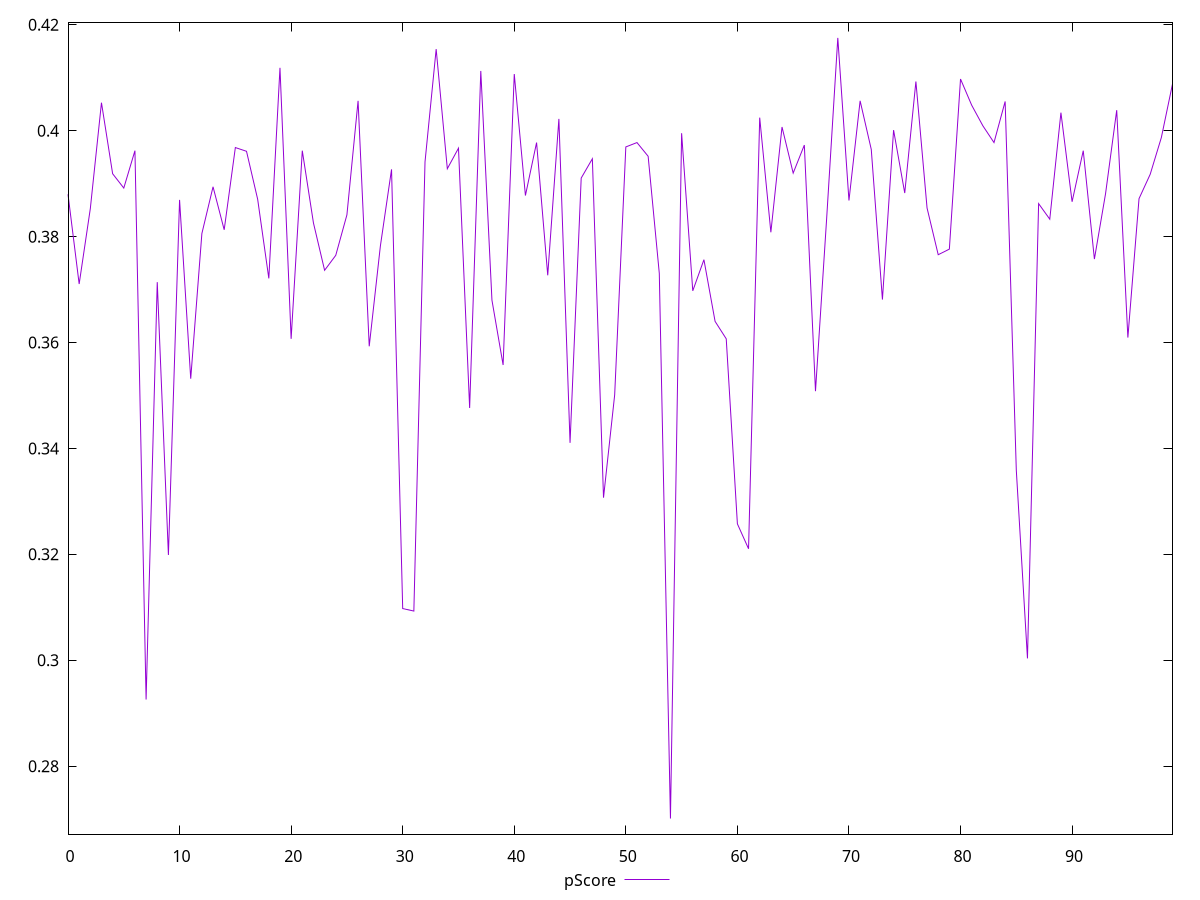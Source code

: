 reset

$pScore <<EOF
0 0.388
1 0.3710588235294118
2 0.3852941176470588
3 0.4052941176470588
4 0.39188235294117646
5 0.3891764705882353
6 0.3962352941176471
7 0.29258823529411765
8 0.37141176470588233
9 0.3198823529411765
10 0.38694117647058823
11 0.3531764705882353
12 0.38058823529411767
13 0.38941176470588235
14 0.38129411764705884
15 0.3968235294117647
16 0.3961176470588235
17 0.3870588235294118
18 0.37211764705882355
19 0.4118823529411765
20 0.3607058823529412
21 0.3962352941176471
22 0.3825882352941177
23 0.37364705882352944
24 0.3764705882352941
25 0.3841176470588235
26 0.4056470588235294
27 0.3592941176470588
28 0.37823529411764706
29 0.3927058823529412
30 0.30976470588235294
31 0.30929411764705883
32 0.3941176470588235
33 0.41541176470588237
34 0.3928235294117647
35 0.3967058823529412
36 0.3476470588235294
37 0.4112941176470588
38 0.368
39 0.3557647058823529
40 0.41070588235294114
41 0.38776470588235296
42 0.3977647058823529
43 0.37270588235294116
44 0.402235294117647
45 0.34105882352941175
46 0.3910588235294118
47 0.3947058823529412
48 0.3307058823529412
49 0.35011764705882353
50 0.39694117647058824
51 0.3977647058823529
52 0.3951764705882353
53 0.3730588235294118
54 0.2701176470588235
55 0.3995294117647059
56 0.36976470588235294
57 0.3756470588235294
58 0.364
59 0.3607058823529412
60 0.32576470588235296
61 0.32105882352941173
62 0.40247058823529414
63 0.38082352941176467
64 0.4007058823529412
65 0.392
66 0.3972941176470588
67 0.3508235294117647
68 0.38341176470588234
69 0.41752941176470587
70 0.3868235294117647
71 0.4056470588235294
72 0.39647058823529413
73 0.36811764705882355
74 0.4001176470588235
75 0.38823529411764707
76 0.4092941176470588
77 0.38541176470588234
78 0.37658823529411767
79 0.3776470588235294
80 0.4097647058823529
81 0.4048235294117647
82 0.40094117647058825
83 0.3977647058823529
84 0.40552941176470586
85 0.33588235294117647
86 0.3003529411764706
87 0.38623529411764707
88 0.38329411764705884
89 0.40341176470588236
90 0.3865882352941177
91 0.3962352941176471
92 0.37576470588235295
93 0.3881176470588235
94 0.40388235294117647
95 0.3609411764705882
96 0.3871764705882353
97 0.3917647058823529
98 0.3987058823529412
99 0.4088235294117647
EOF

set key outside below
set xrange [0:99]
set yrange [0.2671694117647059:0.4204776470588235]
set trange [0.2671694117647059:0.4204776470588235]
set terminal svg size 640, 500 enhanced background rgb 'white'
set output "report_00013_2021-02-09T12-04-24.940Z/render-blocking-resources/samples/pages/pScore/values.svg"

plot $pScore title "pScore" with line

reset
